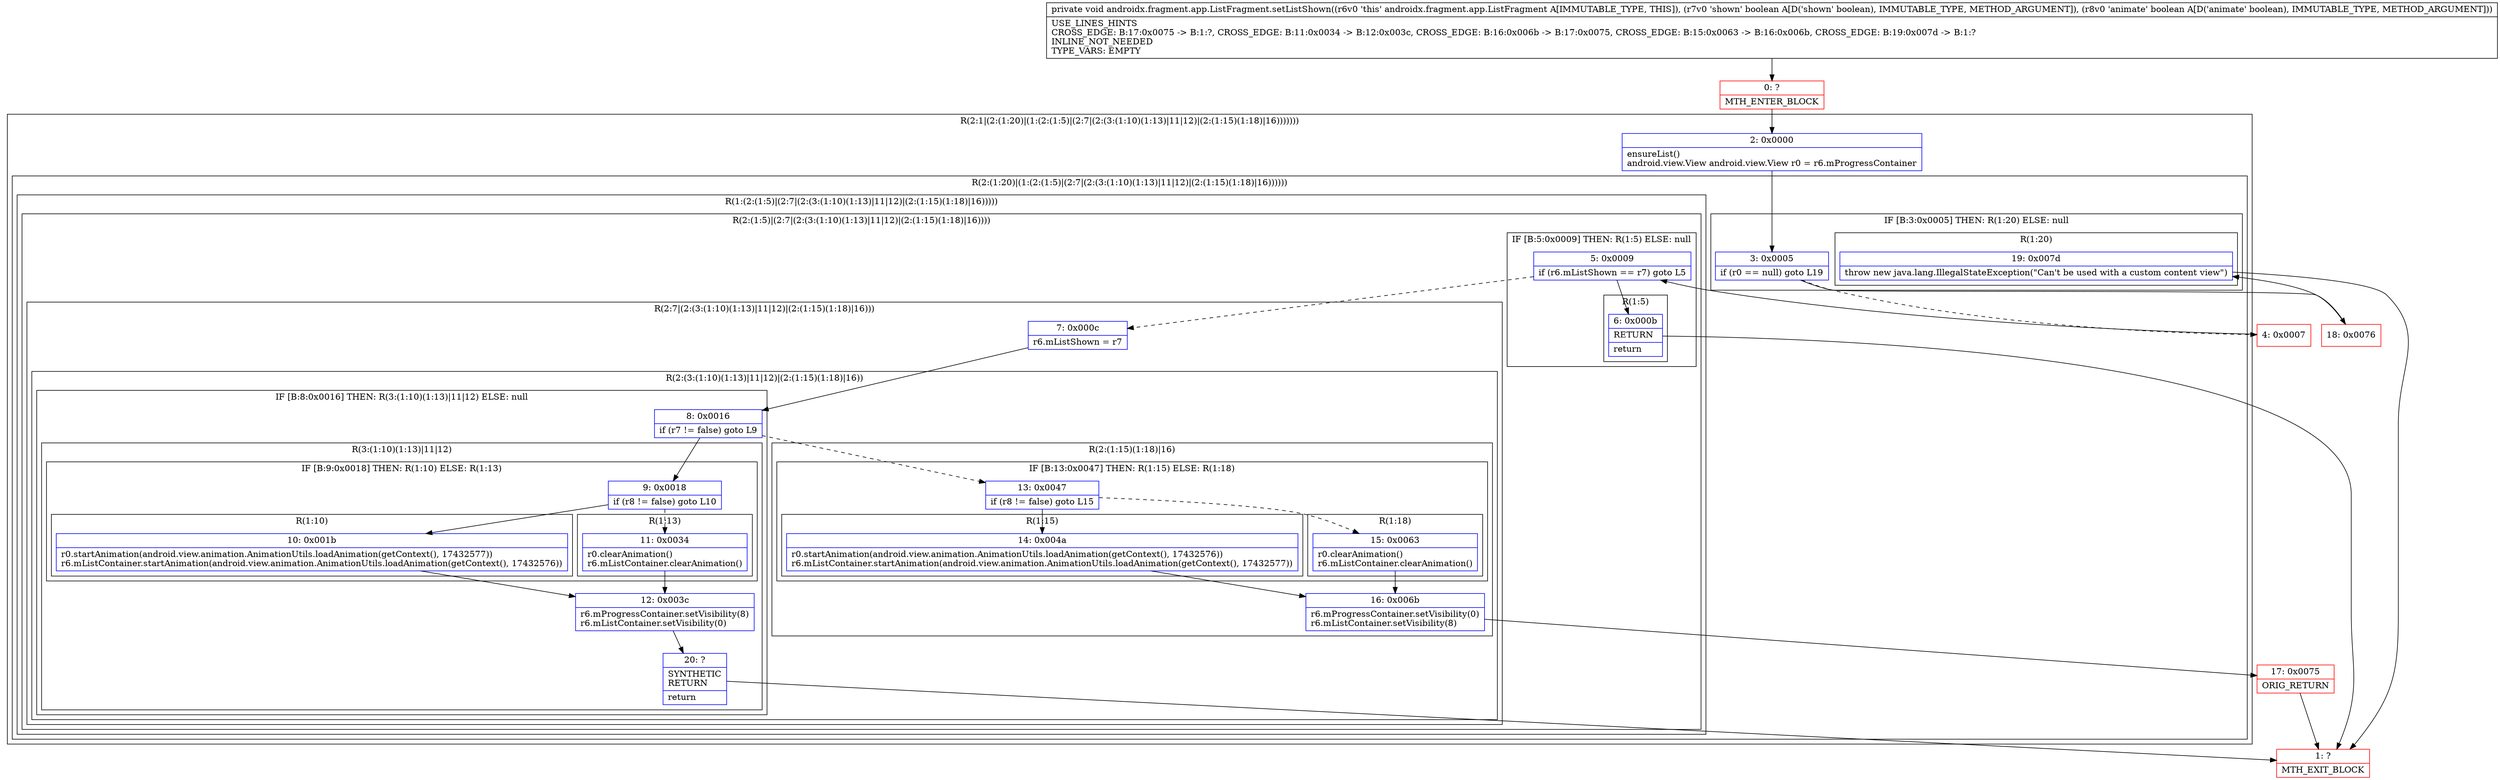 digraph "CFG forandroidx.fragment.app.ListFragment.setListShown(ZZ)V" {
subgraph cluster_Region_1708815035 {
label = "R(2:1|(2:(1:20)|(1:(2:(1:5)|(2:7|(2:(3:(1:10)(1:13)|11|12)|(2:(1:15)(1:18)|16)))))))";
node [shape=record,color=blue];
Node_2 [shape=record,label="{2\:\ 0x0000|ensureList()\landroid.view.View android.view.View r0 = r6.mProgressContainer\l}"];
subgraph cluster_Region_676077361 {
label = "R(2:(1:20)|(1:(2:(1:5)|(2:7|(2:(3:(1:10)(1:13)|11|12)|(2:(1:15)(1:18)|16))))))";
node [shape=record,color=blue];
subgraph cluster_IfRegion_1665924235 {
label = "IF [B:3:0x0005] THEN: R(1:20) ELSE: null";
node [shape=record,color=blue];
Node_3 [shape=record,label="{3\:\ 0x0005|if (r0 == null) goto L19\l}"];
subgraph cluster_Region_1311312645 {
label = "R(1:20)";
node [shape=record,color=blue];
Node_19 [shape=record,label="{19\:\ 0x007d|throw new java.lang.IllegalStateException(\"Can't be used with a custom content view\")\l}"];
}
}
subgraph cluster_Region_212534543 {
label = "R(1:(2:(1:5)|(2:7|(2:(3:(1:10)(1:13)|11|12)|(2:(1:15)(1:18)|16)))))";
node [shape=record,color=blue];
subgraph cluster_Region_1954862468 {
label = "R(2:(1:5)|(2:7|(2:(3:(1:10)(1:13)|11|12)|(2:(1:15)(1:18)|16))))";
node [shape=record,color=blue];
subgraph cluster_IfRegion_1023015346 {
label = "IF [B:5:0x0009] THEN: R(1:5) ELSE: null";
node [shape=record,color=blue];
Node_5 [shape=record,label="{5\:\ 0x0009|if (r6.mListShown == r7) goto L5\l}"];
subgraph cluster_Region_982432779 {
label = "R(1:5)";
node [shape=record,color=blue];
Node_6 [shape=record,label="{6\:\ 0x000b|RETURN\l|return\l}"];
}
}
subgraph cluster_Region_1859736872 {
label = "R(2:7|(2:(3:(1:10)(1:13)|11|12)|(2:(1:15)(1:18)|16)))";
node [shape=record,color=blue];
Node_7 [shape=record,label="{7\:\ 0x000c|r6.mListShown = r7\l}"];
subgraph cluster_Region_1017349506 {
label = "R(2:(3:(1:10)(1:13)|11|12)|(2:(1:15)(1:18)|16))";
node [shape=record,color=blue];
subgraph cluster_IfRegion_1340399565 {
label = "IF [B:8:0x0016] THEN: R(3:(1:10)(1:13)|11|12) ELSE: null";
node [shape=record,color=blue];
Node_8 [shape=record,label="{8\:\ 0x0016|if (r7 != false) goto L9\l}"];
subgraph cluster_Region_4545758 {
label = "R(3:(1:10)(1:13)|11|12)";
node [shape=record,color=blue];
subgraph cluster_IfRegion_613493227 {
label = "IF [B:9:0x0018] THEN: R(1:10) ELSE: R(1:13)";
node [shape=record,color=blue];
Node_9 [shape=record,label="{9\:\ 0x0018|if (r8 != false) goto L10\l}"];
subgraph cluster_Region_934092786 {
label = "R(1:10)";
node [shape=record,color=blue];
Node_10 [shape=record,label="{10\:\ 0x001b|r0.startAnimation(android.view.animation.AnimationUtils.loadAnimation(getContext(), 17432577))\lr6.mListContainer.startAnimation(android.view.animation.AnimationUtils.loadAnimation(getContext(), 17432576))\l}"];
}
subgraph cluster_Region_1493212782 {
label = "R(1:13)";
node [shape=record,color=blue];
Node_11 [shape=record,label="{11\:\ 0x0034|r0.clearAnimation()\lr6.mListContainer.clearAnimation()\l}"];
}
}
Node_12 [shape=record,label="{12\:\ 0x003c|r6.mProgressContainer.setVisibility(8)\lr6.mListContainer.setVisibility(0)\l}"];
Node_20 [shape=record,label="{20\:\ ?|SYNTHETIC\lRETURN\l|return\l}"];
}
}
subgraph cluster_Region_71186286 {
label = "R(2:(1:15)(1:18)|16)";
node [shape=record,color=blue];
subgraph cluster_IfRegion_1833802387 {
label = "IF [B:13:0x0047] THEN: R(1:15) ELSE: R(1:18)";
node [shape=record,color=blue];
Node_13 [shape=record,label="{13\:\ 0x0047|if (r8 != false) goto L15\l}"];
subgraph cluster_Region_1878614111 {
label = "R(1:15)";
node [shape=record,color=blue];
Node_14 [shape=record,label="{14\:\ 0x004a|r0.startAnimation(android.view.animation.AnimationUtils.loadAnimation(getContext(), 17432576))\lr6.mListContainer.startAnimation(android.view.animation.AnimationUtils.loadAnimation(getContext(), 17432577))\l}"];
}
subgraph cluster_Region_1407870607 {
label = "R(1:18)";
node [shape=record,color=blue];
Node_15 [shape=record,label="{15\:\ 0x0063|r0.clearAnimation()\lr6.mListContainer.clearAnimation()\l}"];
}
}
Node_16 [shape=record,label="{16\:\ 0x006b|r6.mProgressContainer.setVisibility(0)\lr6.mListContainer.setVisibility(8)\l}"];
}
}
}
}
}
}
}
Node_0 [shape=record,color=red,label="{0\:\ ?|MTH_ENTER_BLOCK\l}"];
Node_4 [shape=record,color=red,label="{4\:\ 0x0007}"];
Node_1 [shape=record,color=red,label="{1\:\ ?|MTH_EXIT_BLOCK\l}"];
Node_17 [shape=record,color=red,label="{17\:\ 0x0075|ORIG_RETURN\l}"];
Node_18 [shape=record,color=red,label="{18\:\ 0x0076}"];
MethodNode[shape=record,label="{private void androidx.fragment.app.ListFragment.setListShown((r6v0 'this' androidx.fragment.app.ListFragment A[IMMUTABLE_TYPE, THIS]), (r7v0 'shown' boolean A[D('shown' boolean), IMMUTABLE_TYPE, METHOD_ARGUMENT]), (r8v0 'animate' boolean A[D('animate' boolean), IMMUTABLE_TYPE, METHOD_ARGUMENT]))  | USE_LINES_HINTS\lCROSS_EDGE: B:17:0x0075 \-\> B:1:?, CROSS_EDGE: B:11:0x0034 \-\> B:12:0x003c, CROSS_EDGE: B:16:0x006b \-\> B:17:0x0075, CROSS_EDGE: B:15:0x0063 \-\> B:16:0x006b, CROSS_EDGE: B:19:0x007d \-\> B:1:?\lINLINE_NOT_NEEDED\lTYPE_VARS: EMPTY\l}"];
MethodNode -> Node_0;Node_2 -> Node_3;
Node_3 -> Node_4[style=dashed];
Node_3 -> Node_18;
Node_19 -> Node_1;
Node_5 -> Node_6;
Node_5 -> Node_7[style=dashed];
Node_6 -> Node_1;
Node_7 -> Node_8;
Node_8 -> Node_9;
Node_8 -> Node_13[style=dashed];
Node_9 -> Node_10;
Node_9 -> Node_11[style=dashed];
Node_10 -> Node_12;
Node_11 -> Node_12;
Node_12 -> Node_20;
Node_20 -> Node_1;
Node_13 -> Node_14;
Node_13 -> Node_15[style=dashed];
Node_14 -> Node_16;
Node_15 -> Node_16;
Node_16 -> Node_17;
Node_0 -> Node_2;
Node_4 -> Node_5;
Node_17 -> Node_1;
Node_18 -> Node_19;
}

